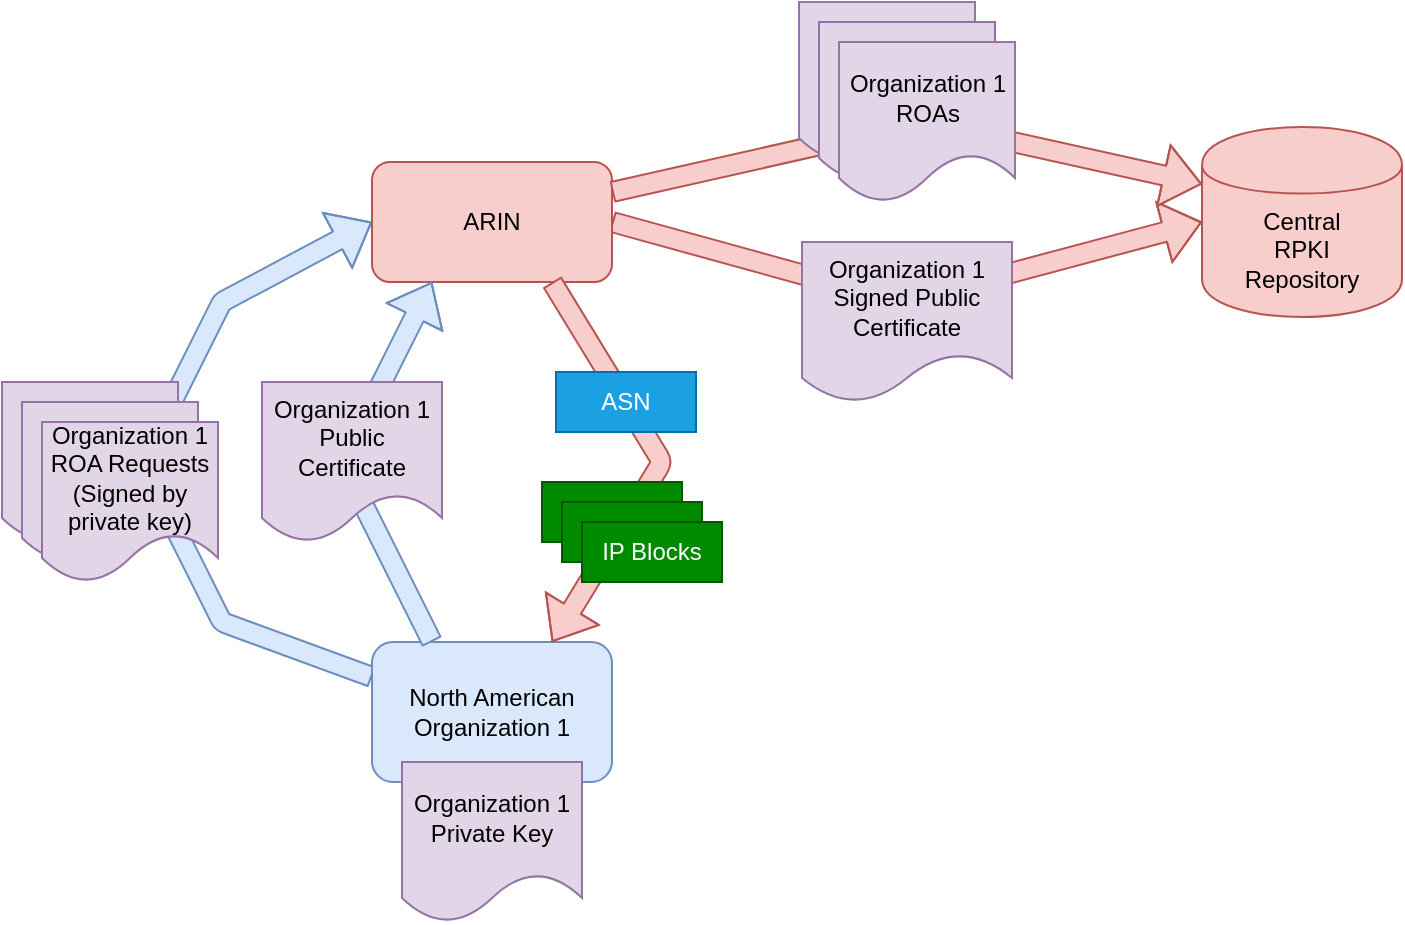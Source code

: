 <mxfile version="12.3.3" type="device" pages="1"><diagram id="cp-Ql7aZNaOONoDHe3KV" name="Page-1"><mxGraphModel dx="1357" dy="728" grid="1" gridSize="10" guides="1" tooltips="1" connect="1" arrows="1" fold="1" page="1" pageScale="1" pageWidth="850" pageHeight="1100" math="0" shadow="0"><root><mxCell id="0"/><mxCell id="1" parent="0"/><mxCell id="Ypgx329oYil4HQbdPs0u-25" value="" style="shape=flexArrow;endArrow=classic;html=1;exitX=0;exitY=0.25;exitDx=0;exitDy=0;fillColor=#dae8fc;strokeColor=#6c8ebf;entryX=0;entryY=0.5;entryDx=0;entryDy=0;" edge="1" parent="1" source="t9ORcaMB2GsmX5ez0-kS-2" target="t9ORcaMB2GsmX5ez0-kS-1"><mxGeometry width="50" height="50" relative="1" as="geometry"><mxPoint x="345" y="390" as="sourcePoint"/><mxPoint x="345" y="210" as="targetPoint"/><Array as="points"><mxPoint x="230" y="370"/><mxPoint x="190" y="290"/><mxPoint x="230" y="210"/></Array></mxGeometry></mxCell><mxCell id="Ypgx329oYil4HQbdPs0u-4" value="" style="shape=flexArrow;endArrow=classic;html=1;entryX=0;entryY=0.5;entryDx=0;entryDy=0;exitX=1;exitY=0.5;exitDx=0;exitDy=0;fillColor=#f8cecc;strokeColor=#b85450;" edge="1" parent="1" source="t9ORcaMB2GsmX5ez0-kS-1" target="Ypgx329oYil4HQbdPs0u-3"><mxGeometry width="50" height="50" relative="1" as="geometry"><mxPoint x="510" y="162.5" as="sourcePoint"/><mxPoint x="565" y="317.5" as="targetPoint"/><Array as="points"><mxPoint x="570" y="210"/></Array></mxGeometry></mxCell><mxCell id="t9ORcaMB2GsmX5ez0-kS-1" value="ARIN" style="rounded=1;whiteSpace=wrap;html=1;fillColor=#f8cecc;strokeColor=#b85450;" parent="1" vertex="1"><mxGeometry x="305" y="140" width="120" height="60" as="geometry"/></mxCell><mxCell id="t9ORcaMB2GsmX5ez0-kS-2" value="North American&lt;br&gt;Organization 1" style="rounded=1;whiteSpace=wrap;html=1;fillColor=#dae8fc;strokeColor=#6c8ebf;" parent="1" vertex="1"><mxGeometry x="305" y="380" width="120" height="70" as="geometry"/></mxCell><mxCell id="t9ORcaMB2GsmX5ez0-kS-5" value="" style="shape=flexArrow;endArrow=classic;html=1;entryX=0.75;entryY=0;entryDx=0;entryDy=0;exitX=0.75;exitY=1;exitDx=0;exitDy=0;fillColor=#f8cecc;strokeColor=#b85450;" parent="1" source="t9ORcaMB2GsmX5ez0-kS-1" target="t9ORcaMB2GsmX5ez0-kS-2" edge="1"><mxGeometry width="50" height="50" relative="1" as="geometry"><mxPoint x="210" y="290" as="sourcePoint"/><mxPoint x="160" y="400" as="targetPoint"/><Array as="points"><mxPoint x="450" y="290"/></Array></mxGeometry></mxCell><mxCell id="t9ORcaMB2GsmX5ez0-kS-6" value="ASN" style="rounded=0;whiteSpace=wrap;html=1;fillColor=#1ba1e2;strokeColor=#006EAF;fontColor=#ffffff;" parent="1" vertex="1"><mxGeometry x="397" y="245" width="70" height="30" as="geometry"/></mxCell><mxCell id="t9ORcaMB2GsmX5ez0-kS-9" value="IP Blocks" style="rounded=0;whiteSpace=wrap;html=1;fillColor=#008a00;strokeColor=#005700;fontColor=#ffffff;" parent="1" vertex="1"><mxGeometry x="390" y="300" width="70" height="30" as="geometry"/></mxCell><mxCell id="t9ORcaMB2GsmX5ez0-kS-11" value="IP Blocks" style="rounded=0;whiteSpace=wrap;html=1;fillColor=#008a00;strokeColor=#005700;fontColor=#ffffff;" parent="1" vertex="1"><mxGeometry x="400" y="310" width="70" height="30" as="geometry"/></mxCell><mxCell id="t9ORcaMB2GsmX5ez0-kS-12" value="IP Blocks" style="rounded=0;whiteSpace=wrap;html=1;fillColor=#008a00;strokeColor=#005700;fontColor=#ffffff;" parent="1" vertex="1"><mxGeometry x="410" y="320" width="70" height="30" as="geometry"/></mxCell><mxCell id="Ypgx329oYil4HQbdPs0u-1" value="Organization 1&lt;br&gt;Signed Public Certificate" style="shape=document;whiteSpace=wrap;html=1;boundedLbl=1;fillColor=#e1d5e7;strokeColor=#9673a6;" vertex="1" parent="1"><mxGeometry x="520" y="180" width="105" height="80" as="geometry"/></mxCell><mxCell id="Ypgx329oYil4HQbdPs0u-3" value="Central&lt;br&gt;RPKI&lt;br&gt;Repository" style="shape=cylinder;whiteSpace=wrap;html=1;boundedLbl=1;backgroundOutline=1;fillColor=#f8cecc;strokeColor=#b85450;" vertex="1" parent="1"><mxGeometry x="720" y="122.5" width="100" height="95" as="geometry"/></mxCell><mxCell id="Ypgx329oYil4HQbdPs0u-15" value="" style="shape=document;whiteSpace=wrap;html=1;boundedLbl=1;fillColor=#e1d5e7;strokeColor=#9673a6;" vertex="1" parent="1"><mxGeometry x="120" y="250" width="88" height="80" as="geometry"/></mxCell><mxCell id="Ypgx329oYil4HQbdPs0u-5" value="Organization 1&lt;br&gt;Private Key" style="shape=document;whiteSpace=wrap;html=1;boundedLbl=1;fillColor=#e1d5e7;strokeColor=#9673a6;" vertex="1" parent="1"><mxGeometry x="320" y="440" width="90" height="80" as="geometry"/></mxCell><mxCell id="Ypgx329oYil4HQbdPs0u-18" value="" style="shape=flexArrow;endArrow=classic;html=1;exitX=0.25;exitY=0;exitDx=0;exitDy=0;fillColor=#dae8fc;strokeColor=#6c8ebf;entryX=0.25;entryY=1;entryDx=0;entryDy=0;" edge="1" parent="1" source="t9ORcaMB2GsmX5ez0-kS-2" target="t9ORcaMB2GsmX5ez0-kS-1"><mxGeometry width="50" height="50" relative="1" as="geometry"><mxPoint x="61" y="332" as="sourcePoint"/><mxPoint x="278" y="158.04" as="targetPoint"/><Array as="points"><mxPoint x="290" y="290"/></Array></mxGeometry></mxCell><mxCell id="Ypgx329oYil4HQbdPs0u-19" value="Organization 1&lt;br&gt;Public&lt;br&gt;Certificate" style="shape=document;whiteSpace=wrap;html=1;boundedLbl=1;fillColor=#e1d5e7;strokeColor=#9673a6;" vertex="1" parent="1"><mxGeometry x="250" y="250" width="90" height="80" as="geometry"/></mxCell><mxCell id="Ypgx329oYil4HQbdPs0u-23" value="" style="shape=document;whiteSpace=wrap;html=1;boundedLbl=1;fillColor=#e1d5e7;strokeColor=#9673a6;" vertex="1" parent="1"><mxGeometry x="130" y="260" width="88" height="80" as="geometry"/></mxCell><mxCell id="Ypgx329oYil4HQbdPs0u-24" value="Organization 1&lt;br&gt;ROA Requests&lt;br&gt;(Signed by&lt;br&gt;private key)" style="shape=document;whiteSpace=wrap;html=1;boundedLbl=1;fillColor=#e1d5e7;strokeColor=#9673a6;" vertex="1" parent="1"><mxGeometry x="140" y="270" width="88" height="80" as="geometry"/></mxCell><mxCell id="Ypgx329oYil4HQbdPs0u-27" value="" style="shape=flexArrow;endArrow=classic;html=1;entryX=0;entryY=0.3;entryDx=0;entryDy=0;exitX=1;exitY=0.25;exitDx=0;exitDy=0;fillColor=#f8cecc;strokeColor=#b85450;" edge="1" parent="1" source="t9ORcaMB2GsmX5ez0-kS-1" target="Ypgx329oYil4HQbdPs0u-3"><mxGeometry width="50" height="50" relative="1" as="geometry"><mxPoint x="425" y="160" as="sourcePoint"/><mxPoint x="720" y="160" as="targetPoint"/><Array as="points"><mxPoint x="580" y="120"/></Array></mxGeometry></mxCell><mxCell id="Ypgx329oYil4HQbdPs0u-28" value="" style="shape=document;whiteSpace=wrap;html=1;boundedLbl=1;fillColor=#e1d5e7;strokeColor=#9673a6;" vertex="1" parent="1"><mxGeometry x="518.5" y="60" width="88" height="80" as="geometry"/></mxCell><mxCell id="Ypgx329oYil4HQbdPs0u-29" value="" style="shape=document;whiteSpace=wrap;html=1;boundedLbl=1;fillColor=#e1d5e7;strokeColor=#9673a6;" vertex="1" parent="1"><mxGeometry x="528.5" y="70" width="88" height="80" as="geometry"/></mxCell><mxCell id="Ypgx329oYil4HQbdPs0u-30" value="Organization 1&lt;br&gt;ROAs" style="shape=document;whiteSpace=wrap;html=1;boundedLbl=1;fillColor=#e1d5e7;strokeColor=#9673a6;" vertex="1" parent="1"><mxGeometry x="538.5" y="80" width="88" height="80" as="geometry"/></mxCell></root></mxGraphModel></diagram></mxfile>